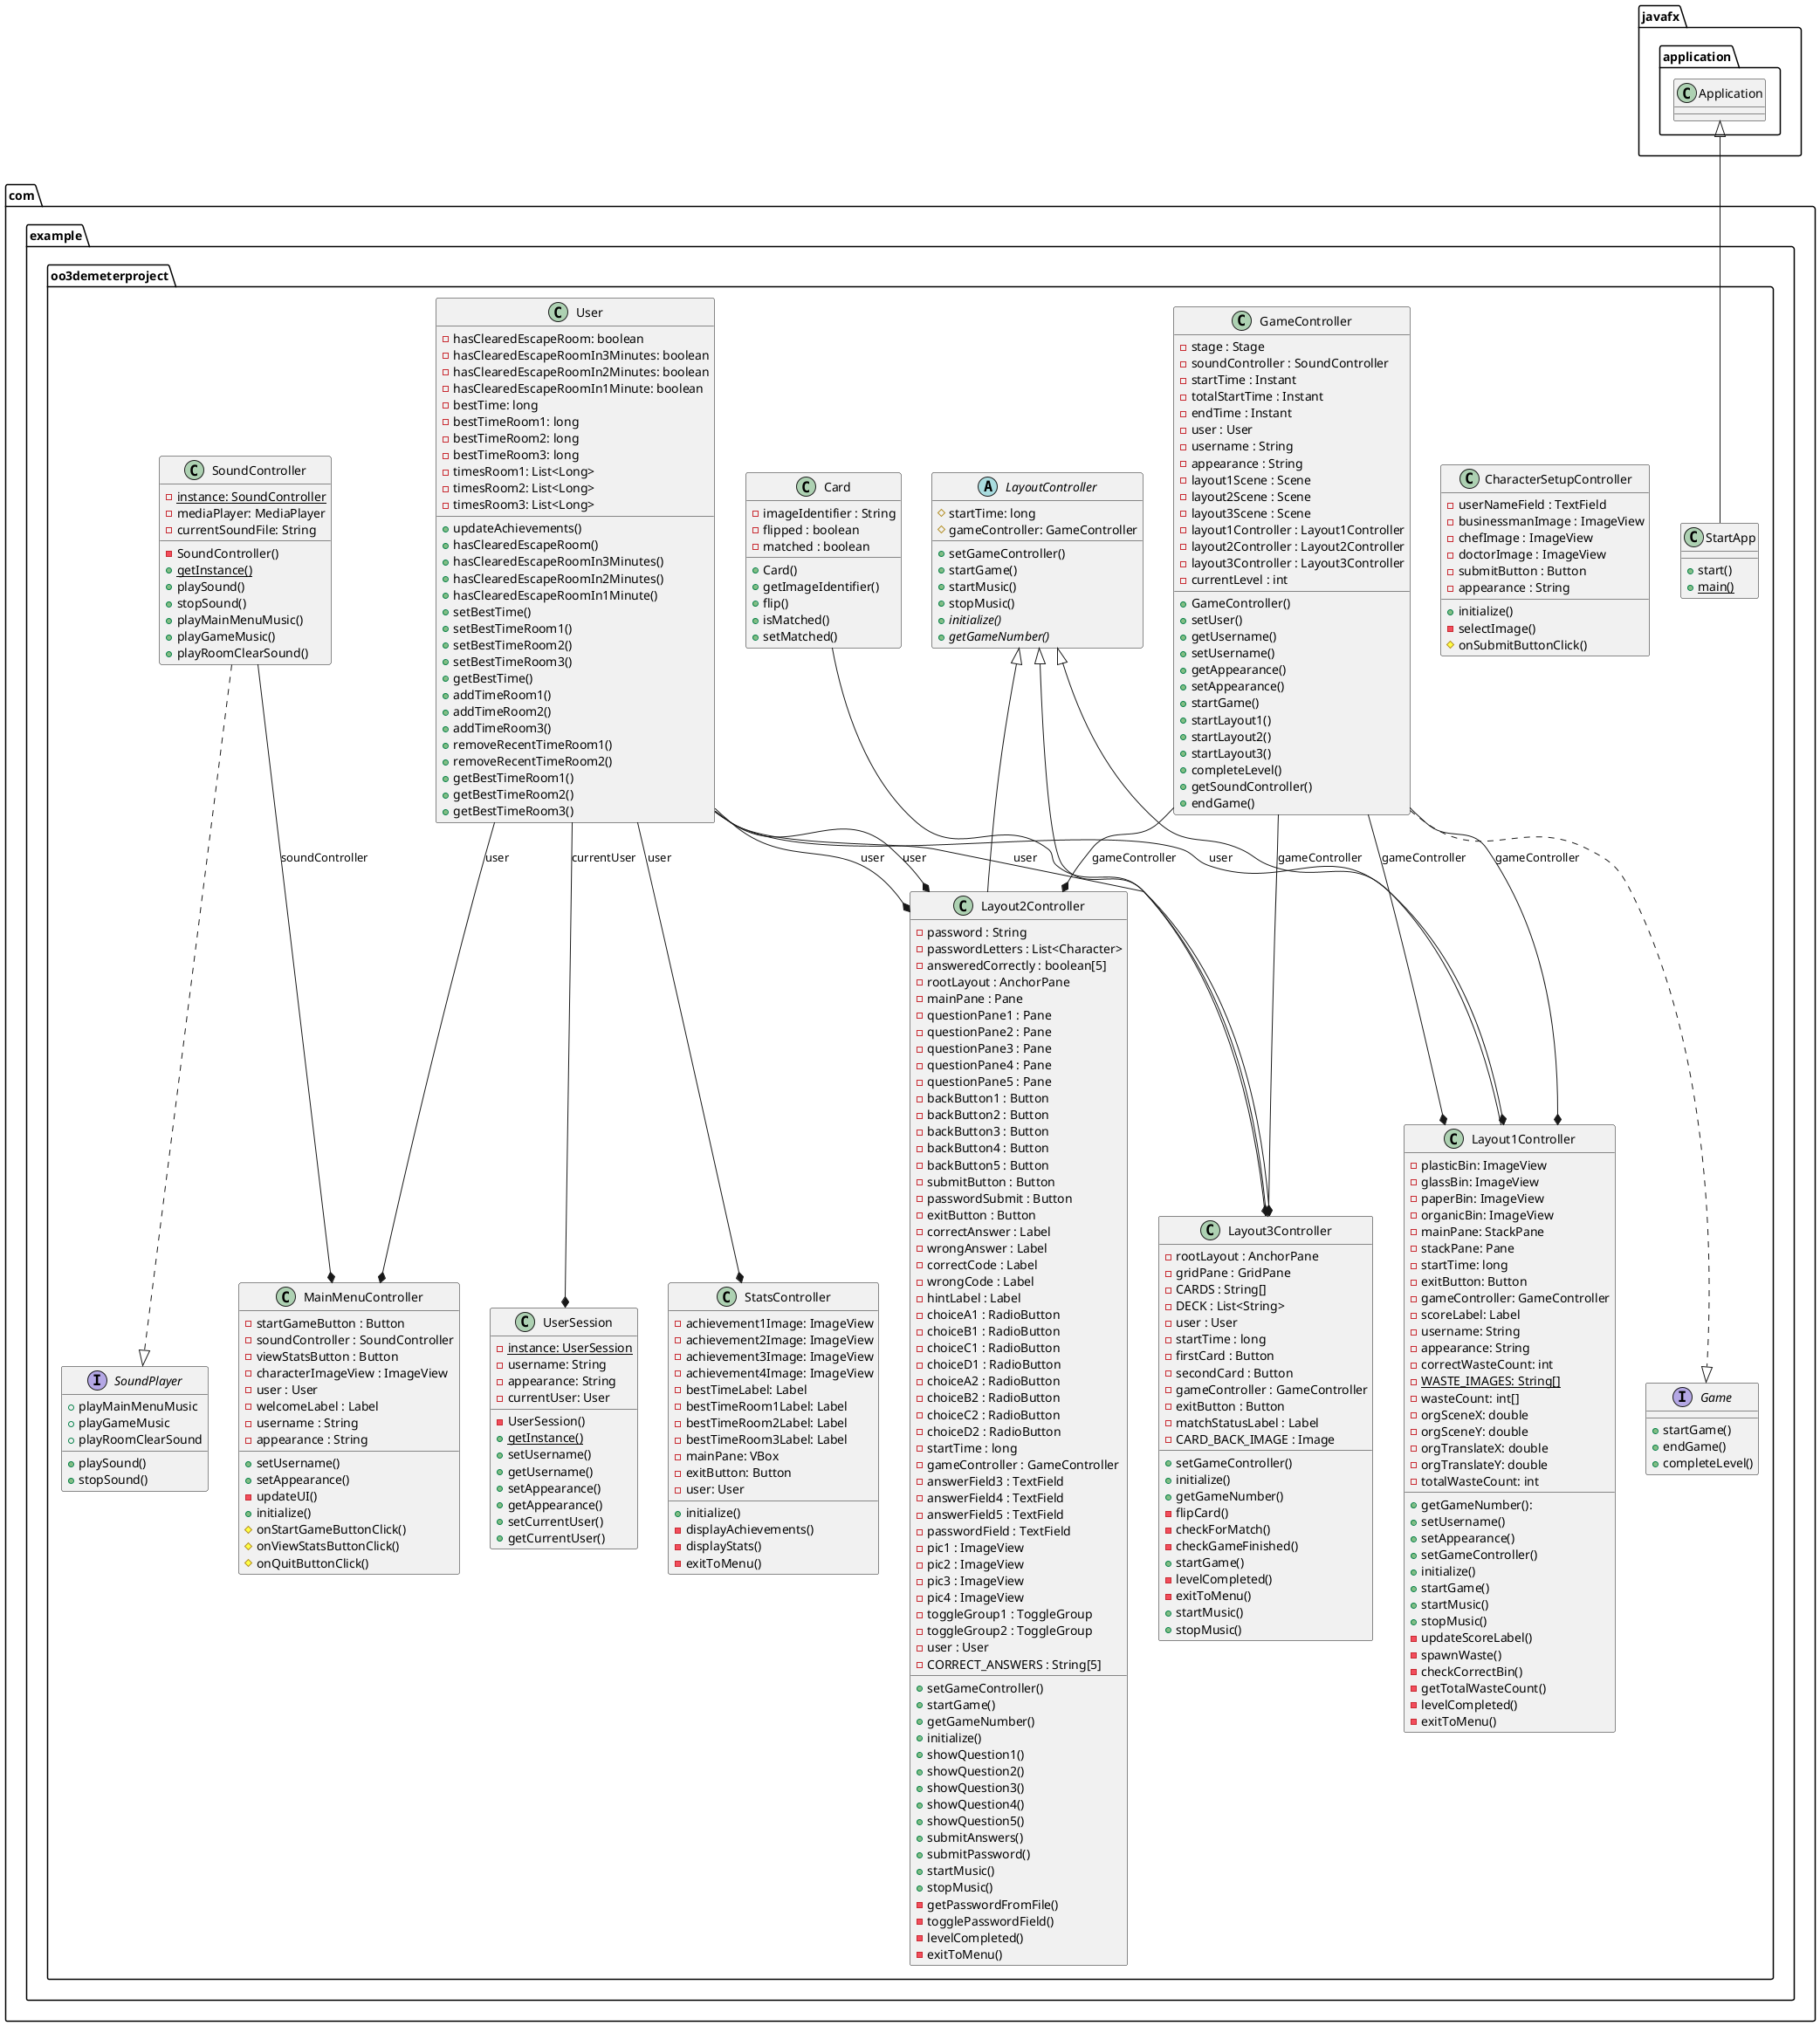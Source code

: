 @startuml
'https://plantuml.com/class-diagram

package javafx.application {
 class Application
}

package com.example.oo3demeterproject {

class StartApp {
    + start()
    + {static}main()
}

class CharacterSetupController {
    - userNameField : TextField
    - businessmanImage : ImageView
    - chefImage : ImageView
    - doctorImage : ImageView
    - submitButton : Button
    - appearance : String
    + initialize()
    - selectImage()
    # onSubmitButtonClick()

}

class MainMenuController {
    - startGameButton : Button
    - soundController : SoundController
    - viewStatsButton : Button
    - characterImageView : ImageView
    - user : User
    - welcomeLabel : Label
    - username : String
    - appearance : String
    + setUsername()
    + setAppearance()
    - updateUI()
    + initialize()
    # onStartGameButtonClick()
    # onViewStatsButtonClick()
    # onQuitButtonClick()
}

class GameController {
        - stage : Stage
        - soundController : SoundController
        - startTime : Instant
        - totalStartTime : Instant
        - endTime : Instant
        - user : User
        - username : String
        - appearance : String
        - layout1Scene : Scene
        - layout2Scene : Scene
        - layout3Scene : Scene
        - layout1Controller : Layout1Controller
        - layout2Controller : Layout2Controller
        - layout3Controller : Layout3Controller
        - currentLevel : int
        + GameController()
        + setUser()
        + getUsername()
        + setUsername()
        + getAppearance()
        + setAppearance()
        + startGame()
        + startLayout1()
        + startLayout2()
        + startLayout3()
        + completeLevel()
        + getSoundController()
        + endGame()
}

interface Game{
    + startGame()
    + endGame()
    + completeLevel()
}

class User {
  - hasClearedEscapeRoom: boolean
  - hasClearedEscapeRoomIn3Minutes: boolean
  - hasClearedEscapeRoomIn2Minutes: boolean
  - hasClearedEscapeRoomIn1Minute: boolean
  - bestTime: long
  - bestTimeRoom1: long
  - bestTimeRoom2: long
  - bestTimeRoom3: long
  - timesRoom1: List<Long>
  - timesRoom2: List<Long>
  - timesRoom3: List<Long>
  + updateAchievements()
  + hasClearedEscapeRoom()
  + hasClearedEscapeRoomIn3Minutes()
  + hasClearedEscapeRoomIn2Minutes()
  + hasClearedEscapeRoomIn1Minute()
  + setBestTime()
  + setBestTimeRoom1()
  + setBestTimeRoom2()
  + setBestTimeRoom3()
  + getBestTime()
  + addTimeRoom1()
  + addTimeRoom2()
  + addTimeRoom3()
  + removeRecentTimeRoom1()
  + removeRecentTimeRoom2()
  + getBestTimeRoom1()
  + getBestTimeRoom2()
  + getBestTimeRoom3()
}

class UserSession {
  - {static}instance: UserSession
  - username: String
  - appearance: String
  - currentUser: User
  - UserSession()
  + {static}getInstance()
  + setUsername()
  + getUsername()
  + setAppearance()
  + getAppearance()
  + setCurrentUser()
  + getCurrentUser()
}

interface SoundPlayer {
    + playSound()
    + stopSound()
    + playMainMenuMusic
    + playGameMusic
    + playRoomClearSound
}

class SoundController {
  - {static}instance: SoundController
  - mediaPlayer: MediaPlayer
  - currentSoundFile: String
  - SoundController()
  + {static}getInstance()
  + playSound()
  + stopSound()
  + playMainMenuMusic()
  + playGameMusic()
  + playRoomClearSound()
}

abstract class LayoutController {
  # startTime: long
  # gameController: GameController
  + setGameController()
  + startGame()
  + startMusic()
  + stopMusic()
  + {abstract} initialize()
  + {abstract} getGameNumber()
}

class StatsController {
  - achievement1Image: ImageView
  - achievement2Image: ImageView
  - achievement3Image: ImageView
  - achievement4Image: ImageView
  - bestTimeLabel: Label
  - bestTimeRoom1Label: Label
  - bestTimeRoom2Label: Label
  - bestTimeRoom3Label: Label
  - mainPane: VBox
  - exitButton: Button
  - user: User
  + initialize()
  - displayAchievements()
  - displayStats()
  - exitToMenu()
}

class Layout1Controller {
  - plasticBin: ImageView
  - glassBin: ImageView
  - paperBin: ImageView
  - organicBin: ImageView
  - mainPane: StackPane
  - stackPane: Pane
  - startTime: long
  - exitButton: Button
  - gameController: GameController
  - scoreLabel: Label
  - username: String
  - appearance: String
  - correctWasteCount: int
  - {static}WASTE_IMAGES: String[]
  - wasteCount: int[]
  - orgSceneX: double
  - orgSceneY: double
  - orgTranslateX: double
  - orgTranslateY: double
  - totalWasteCount: int
  + getGameNumber():
  + setUsername()
  + setAppearance()
  + setGameController()
  + initialize()
  + startGame()
  + startMusic()
  + stopMusic()
  - updateScoreLabel()
  - spawnWaste()
  - checkCorrectBin()
  - getTotalWasteCount()
  - levelCompleted()
  - exitToMenu()
}

class Layout2Controller {
    -password : String
    -passwordLetters : List<Character>
    -answeredCorrectly : boolean[5]
    -rootLayout : AnchorPane
    -mainPane : Pane
    -questionPane1 : Pane
    -questionPane2 : Pane
    -questionPane3 : Pane
    -questionPane4 : Pane
    -questionPane5 : Pane
    -backButton1 : Button
    -backButton2 : Button
    -backButton3 : Button
    -backButton4 : Button
    -backButton5 : Button
    -submitButton : Button
    -passwordSubmit : Button
    -exitButton : Button
    -correctAnswer : Label
    -wrongAnswer : Label
    -correctCode : Label
    -wrongCode : Label
    -hintLabel : Label
    -choiceA1 : RadioButton
    -choiceB1 : RadioButton
    -choiceC1 : RadioButton
    -choiceD1 : RadioButton
    -choiceA2 : RadioButton
    -choiceB2 : RadioButton
    -choiceC2 : RadioButton
    -choiceD2 : RadioButton
    -startTime : long
    -gameController : GameController
    -answerField3 : TextField
    -answerField4 : TextField
    -answerField5 : TextField
    -passwordField : TextField
    -pic1 : ImageView
    -pic2 : ImageView
    -pic3 : ImageView
    -pic4 : ImageView
    -toggleGroup1 : ToggleGroup
    -toggleGroup2 : ToggleGroup
    -user : User
    -CORRECT_ANSWERS : String[5]
    +setGameController()
    +startGame()
    +getGameNumber()
    +initialize()
    +showQuestion1()
    +showQuestion2()
    +showQuestion3()
    +showQuestion4()
    +showQuestion5()
    +submitAnswers()
    +submitPassword()
    +startMusic()
    +stopMusic()
    -getPasswordFromFile()
    -togglePasswordField()
    -levelCompleted()
    -exitToMenu()
}

class Layout3Controller {
    -rootLayout : AnchorPane
    -gridPane : GridPane
    -CARDS : String[]
    -DECK : List<String>
    -user : User
    -startTime : long
    -firstCard : Button
    -secondCard : Button
    -gameController : GameController
    -exitButton : Button
    -matchStatusLabel : Label
    -CARD_BACK_IMAGE : Image
    +setGameController()
    +initialize()
    +getGameNumber()
    -flipCard()
    -checkForMatch()
    -checkGameFinished()
    +startGame()
    -levelCompleted()
    -exitToMenu()
    +startMusic()
    +stopMusic()
}

class Card {
    -imageIdentifier : String
    -flipped : boolean
    -matched : boolean
    +Card()
    +getImageIdentifier()
    +flip()
    +isMatched()
    +setMatched()
}

}

Application <|-- StartApp
LayoutController <|-- Layout1Controller
LayoutController <|-- Layout2Controller
LayoutController <|-- Layout3Controller
SoundController ..|> SoundPlayer
GameController ..|> Game
User --* UserSession : currentUser
User --* StatsController : user
Card --* Layout3Controller
User --* Layout3Controller : user
GameController --* Layout3Controller : gameController
User --* Layout2Controller : user
GameController --* Layout2Controller : gameController
User --* Layout2Controller : user
GameController --* Layout1Controller : gameController
User --* Layout1Controller : user
GameController --* Layout1Controller : gameController
User --* MainMenuController : user
SoundController --* MainMenuController : soundController



@enduml